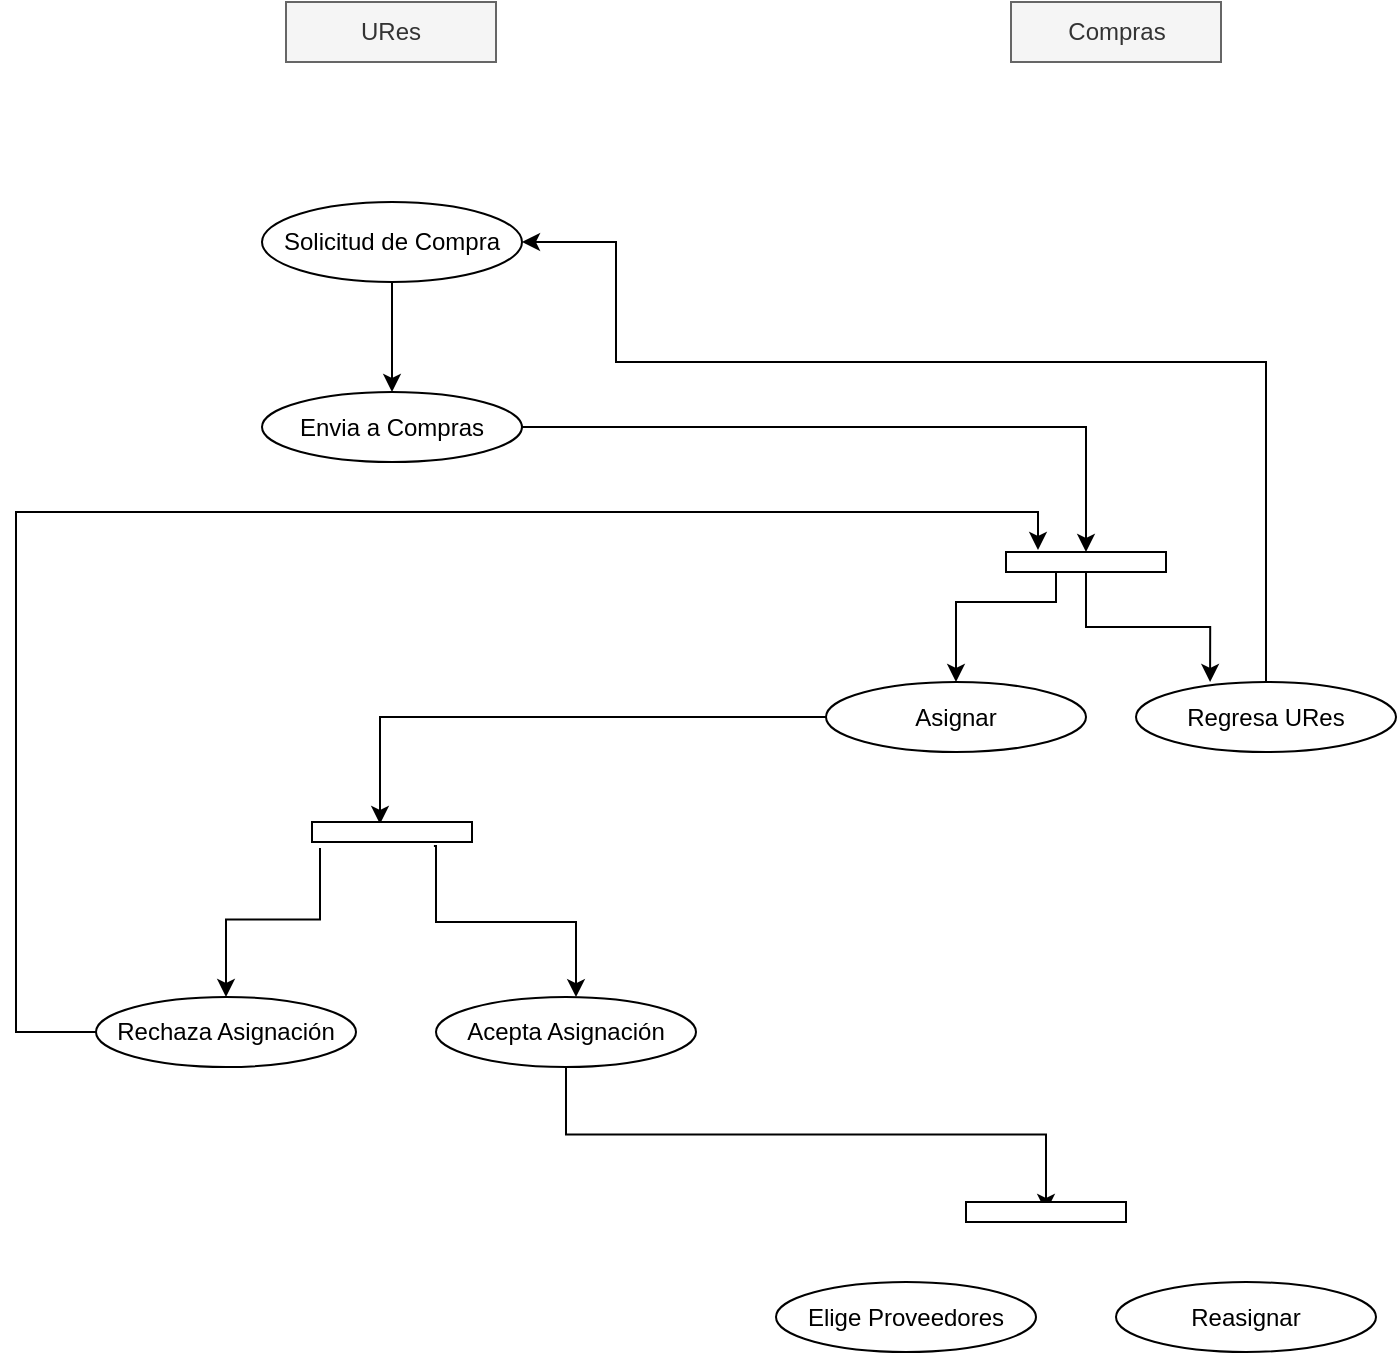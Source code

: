 <mxfile version="11.0.0" type="github"><diagram id="_S6pH7OQ6p_T5akiBH3L" name="Page-1"><mxGraphModel dx="1346" dy="616" grid="1" gridSize="10" guides="1" tooltips="1" connect="1" arrows="1" fold="1" page="0" pageScale="1" pageWidth="827" pageHeight="1169" background="none" math="0" shadow="0"><root><mxCell id="0"/><mxCell id="1" parent="0"/><mxCell id="mSJX2_BKe7hOK7B647Np-3" style="edgeStyle=orthogonalEdgeStyle;rounded=0;orthogonalLoop=1;jettySize=auto;html=1;" parent="1" source="1vLEVkyflFCgF7UIFMLY-1" target="mSJX2_BKe7hOK7B647Np-2" edge="1"><mxGeometry relative="1" as="geometry"/></mxCell><object label="Solicitud de Compra" Cuso="SOLCOMP.x" TDoc="30" Tabla="TREQCOMP" DContab="" xDContab="CNTA     TMOV    URes   Etiqx   Unids   UMed&#10;82200       0            x           x         x           x" Reglas="1. Debe estar en los primeros 10 dias del mes, (excepto registros TRSOLCUSU)" Ruta="Solicitud de Compra" id="1vLEVkyflFCgF7UIFMLY-1"><mxCell style="ellipse;whiteSpace=wrap;html=1;" parent="1" vertex="1"><mxGeometry x="33" y="110" width="130" height="40" as="geometry"/></mxCell></object><object label="URes" Rol="9100" id="jJlMNdfdE9VUrVzo2Z3c-5"><mxCell style="rounded=0;whiteSpace=wrap;html=1;fillColor=#f5f5f5;strokeColor=#666666;fontColor=#333333;" parent="1" vertex="1"><mxGeometry x="45" y="10" width="105" height="30" as="geometry"/></mxCell></object><mxCell id="6E4U1qlqD5wn5JsQJvs1-23" style="edgeStyle=orthogonalEdgeStyle;rounded=0;orthogonalLoop=1;jettySize=auto;html=1;" edge="1" parent="1" source="mSJX2_BKe7hOK7B647Np-2" target="6E4U1qlqD5wn5JsQJvs1-1"><mxGeometry relative="1" as="geometry"><mxPoint x="440" y="250" as="targetPoint"/></mxGeometry></mxCell><object label="Envia a Compras" Cuso="SOLCOMP.avFase" Ruta="Solicitud de Compra - Detalle - Enviar a Compras" Fase="0" id="mSJX2_BKe7hOK7B647Np-2"><mxCell style="ellipse;whiteSpace=wrap;html=1;" parent="1" vertex="1"><mxGeometry x="33" y="205" width="130" height="35" as="geometry"/></mxCell></object><mxCell id="6E4U1qlqD5wn5JsQJvs1-25" style="edgeStyle=orthogonalEdgeStyle;rounded=0;orthogonalLoop=1;jettySize=auto;html=1;entryX=0.285;entryY=0;entryDx=0;entryDy=0;entryPerimeter=0;" edge="1" parent="1" source="6E4U1qlqD5wn5JsQJvs1-1" target="6E4U1qlqD5wn5JsQJvs1-6"><mxGeometry relative="1" as="geometry"><mxPoint x="510" y="360" as="targetPoint"/></mxGeometry></mxCell><mxCell id="6E4U1qlqD5wn5JsQJvs1-26" style="edgeStyle=orthogonalEdgeStyle;rounded=0;orthogonalLoop=1;jettySize=auto;html=1;" edge="1" parent="1" source="6E4U1qlqD5wn5JsQJvs1-1" target="6E4U1qlqD5wn5JsQJvs1-5"><mxGeometry relative="1" as="geometry"><Array as="points"><mxPoint x="430" y="310"/><mxPoint x="380" y="310"/></Array></mxGeometry></mxCell><mxCell id="6E4U1qlqD5wn5JsQJvs1-1" value="" style="html=1;points=[];perimeter=orthogonalPerimeter;rotation=90;" vertex="1" parent="1"><mxGeometry x="440" y="250" width="10" height="80" as="geometry"/></mxCell><mxCell id="6E4U1qlqD5wn5JsQJvs1-28" style="edgeStyle=orthogonalEdgeStyle;rounded=0;orthogonalLoop=1;jettySize=auto;html=1;entryX=0.1;entryY=0.575;entryDx=0;entryDy=0;entryPerimeter=0;" edge="1" parent="1" source="6E4U1qlqD5wn5JsQJvs1-5" target="6E4U1qlqD5wn5JsQJvs1-13"><mxGeometry relative="1" as="geometry"/></mxCell><object label="Asignar" Cuso="SOLCOMP.asigna" Ruta="Solicitud de Compra - Detalle - Asignar" Fase="1" id="6E4U1qlqD5wn5JsQJvs1-5"><mxCell style="ellipse;whiteSpace=wrap;html=1;" vertex="1" parent="1"><mxGeometry x="315" y="350" width="130" height="35" as="geometry"/></mxCell></object><mxCell id="6E4U1qlqD5wn5JsQJvs1-24" style="edgeStyle=orthogonalEdgeStyle;rounded=0;orthogonalLoop=1;jettySize=auto;html=1;entryX=1;entryY=0.5;entryDx=0;entryDy=0;" edge="1" parent="1" source="6E4U1qlqD5wn5JsQJvs1-6" target="1vLEVkyflFCgF7UIFMLY-1"><mxGeometry relative="1" as="geometry"><mxPoint x="480" y="130" as="targetPoint"/><Array as="points"><mxPoint x="535" y="190"/><mxPoint x="210" y="190"/><mxPoint x="210" y="130"/></Array></mxGeometry></mxCell><object label="Regresa URes" Cuso="SOLCOMP.regURes" Ruta="Compras 2018 - Detalle - Regresar a URes" id="6E4U1qlqD5wn5JsQJvs1-6"><mxCell style="ellipse;whiteSpace=wrap;html=1;" vertex="1" parent="1"><mxGeometry x="470" y="350" width="130" height="35" as="geometry"/></mxCell></object><object label="Compras" Rol="100" id="6E4U1qlqD5wn5JsQJvs1-7"><mxCell style="rounded=0;whiteSpace=wrap;html=1;fillColor=#f5f5f5;strokeColor=#666666;fontColor=#333333;" vertex="1" parent="1"><mxGeometry x="407.5" y="10" width="105" height="30" as="geometry"/></mxCell></object><mxCell id="6E4U1qlqD5wn5JsQJvs1-29" style="edgeStyle=orthogonalEdgeStyle;rounded=0;orthogonalLoop=1;jettySize=auto;html=1;entryX=0.5;entryY=0;entryDx=0;entryDy=0;exitX=1.3;exitY=0.95;exitDx=0;exitDy=0;exitPerimeter=0;" edge="1" parent="1" source="6E4U1qlqD5wn5JsQJvs1-13" target="6E4U1qlqD5wn5JsQJvs1-16"><mxGeometry relative="1" as="geometry"/></mxCell><mxCell id="6E4U1qlqD5wn5JsQJvs1-30" style="edgeStyle=orthogonalEdgeStyle;rounded=0;orthogonalLoop=1;jettySize=auto;html=1;exitX=1.2;exitY=0.238;exitDx=0;exitDy=0;exitPerimeter=0;" edge="1" parent="1" source="6E4U1qlqD5wn5JsQJvs1-13" target="6E4U1qlqD5wn5JsQJvs1-15"><mxGeometry relative="1" as="geometry"><Array as="points"><mxPoint x="120" y="432"/><mxPoint x="120" y="470"/><mxPoint x="190" y="470"/></Array></mxGeometry></mxCell><mxCell id="6E4U1qlqD5wn5JsQJvs1-13" value="" style="html=1;points=[];perimeter=orthogonalPerimeter;rotation=90;" vertex="1" parent="1"><mxGeometry x="93" y="385" width="10" height="80" as="geometry"/></mxCell><mxCell id="6E4U1qlqD5wn5JsQJvs1-32" style="edgeStyle=orthogonalEdgeStyle;rounded=0;orthogonalLoop=1;jettySize=auto;html=1;entryX=0.5;entryY=0.5;entryDx=0;entryDy=0;entryPerimeter=0;exitX=0.5;exitY=1;exitDx=0;exitDy=0;" edge="1" parent="1" source="6E4U1qlqD5wn5JsQJvs1-15" target="6E4U1qlqD5wn5JsQJvs1-22"><mxGeometry relative="1" as="geometry"/></mxCell><object label="Acepta Asignación" Cuso="SOLCOMP.asigna" Ruta="Solicitud de Compra - Detalle - Asignar" Fase="1" id="6E4U1qlqD5wn5JsQJvs1-15"><mxCell style="ellipse;whiteSpace=wrap;html=1;" vertex="1" parent="1"><mxGeometry x="120" y="507.5" width="130" height="35" as="geometry"/></mxCell></object><mxCell id="6E4U1qlqD5wn5JsQJvs1-31" style="edgeStyle=orthogonalEdgeStyle;rounded=0;orthogonalLoop=1;jettySize=auto;html=1;entryX=-0.1;entryY=0.8;entryDx=0;entryDy=0;entryPerimeter=0;" edge="1" parent="1" source="6E4U1qlqD5wn5JsQJvs1-16" target="6E4U1qlqD5wn5JsQJvs1-1"><mxGeometry relative="1" as="geometry"><Array as="points"><mxPoint x="-90" y="525"/><mxPoint x="-90" y="265"/><mxPoint x="421" y="265"/></Array></mxGeometry></mxCell><object label="Rechaza Asignación" Cuso="SOLCOMP.asigna" Ruta="Solicitud de Compra - Detalle - Asignar" Fase="1" id="6E4U1qlqD5wn5JsQJvs1-16"><mxCell style="ellipse;whiteSpace=wrap;html=1;" vertex="1" parent="1"><mxGeometry x="-50" y="507.5" width="130" height="35" as="geometry"/></mxCell></object><mxCell id="6E4U1qlqD5wn5JsQJvs1-22" value="" style="html=1;points=[];perimeter=orthogonalPerimeter;rotation=90;" vertex="1" parent="1"><mxGeometry x="420" y="575" width="10" height="80" as="geometry"/></mxCell><object label="Reasignar" Cuso="SOLCOMP.asigna" Ruta="Solicitud de Compra - Detalle - Asignar" Fase="1" id="6E4U1qlqD5wn5JsQJvs1-33"><mxCell style="ellipse;whiteSpace=wrap;html=1;" vertex="1" parent="1"><mxGeometry x="460" y="650" width="130" height="35" as="geometry"/></mxCell></object><object label="Elige Proveedores" Cuso="SOLCOMP.asigna" Ruta="Solicitud de Compra - Detalle - Asignar" Fase="1" id="6E4U1qlqD5wn5JsQJvs1-34"><mxCell style="ellipse;whiteSpace=wrap;html=1;" vertex="1" parent="1"><mxGeometry x="290" y="650" width="130" height="35" as="geometry"/></mxCell></object></root></mxGraphModel></diagram></mxfile>